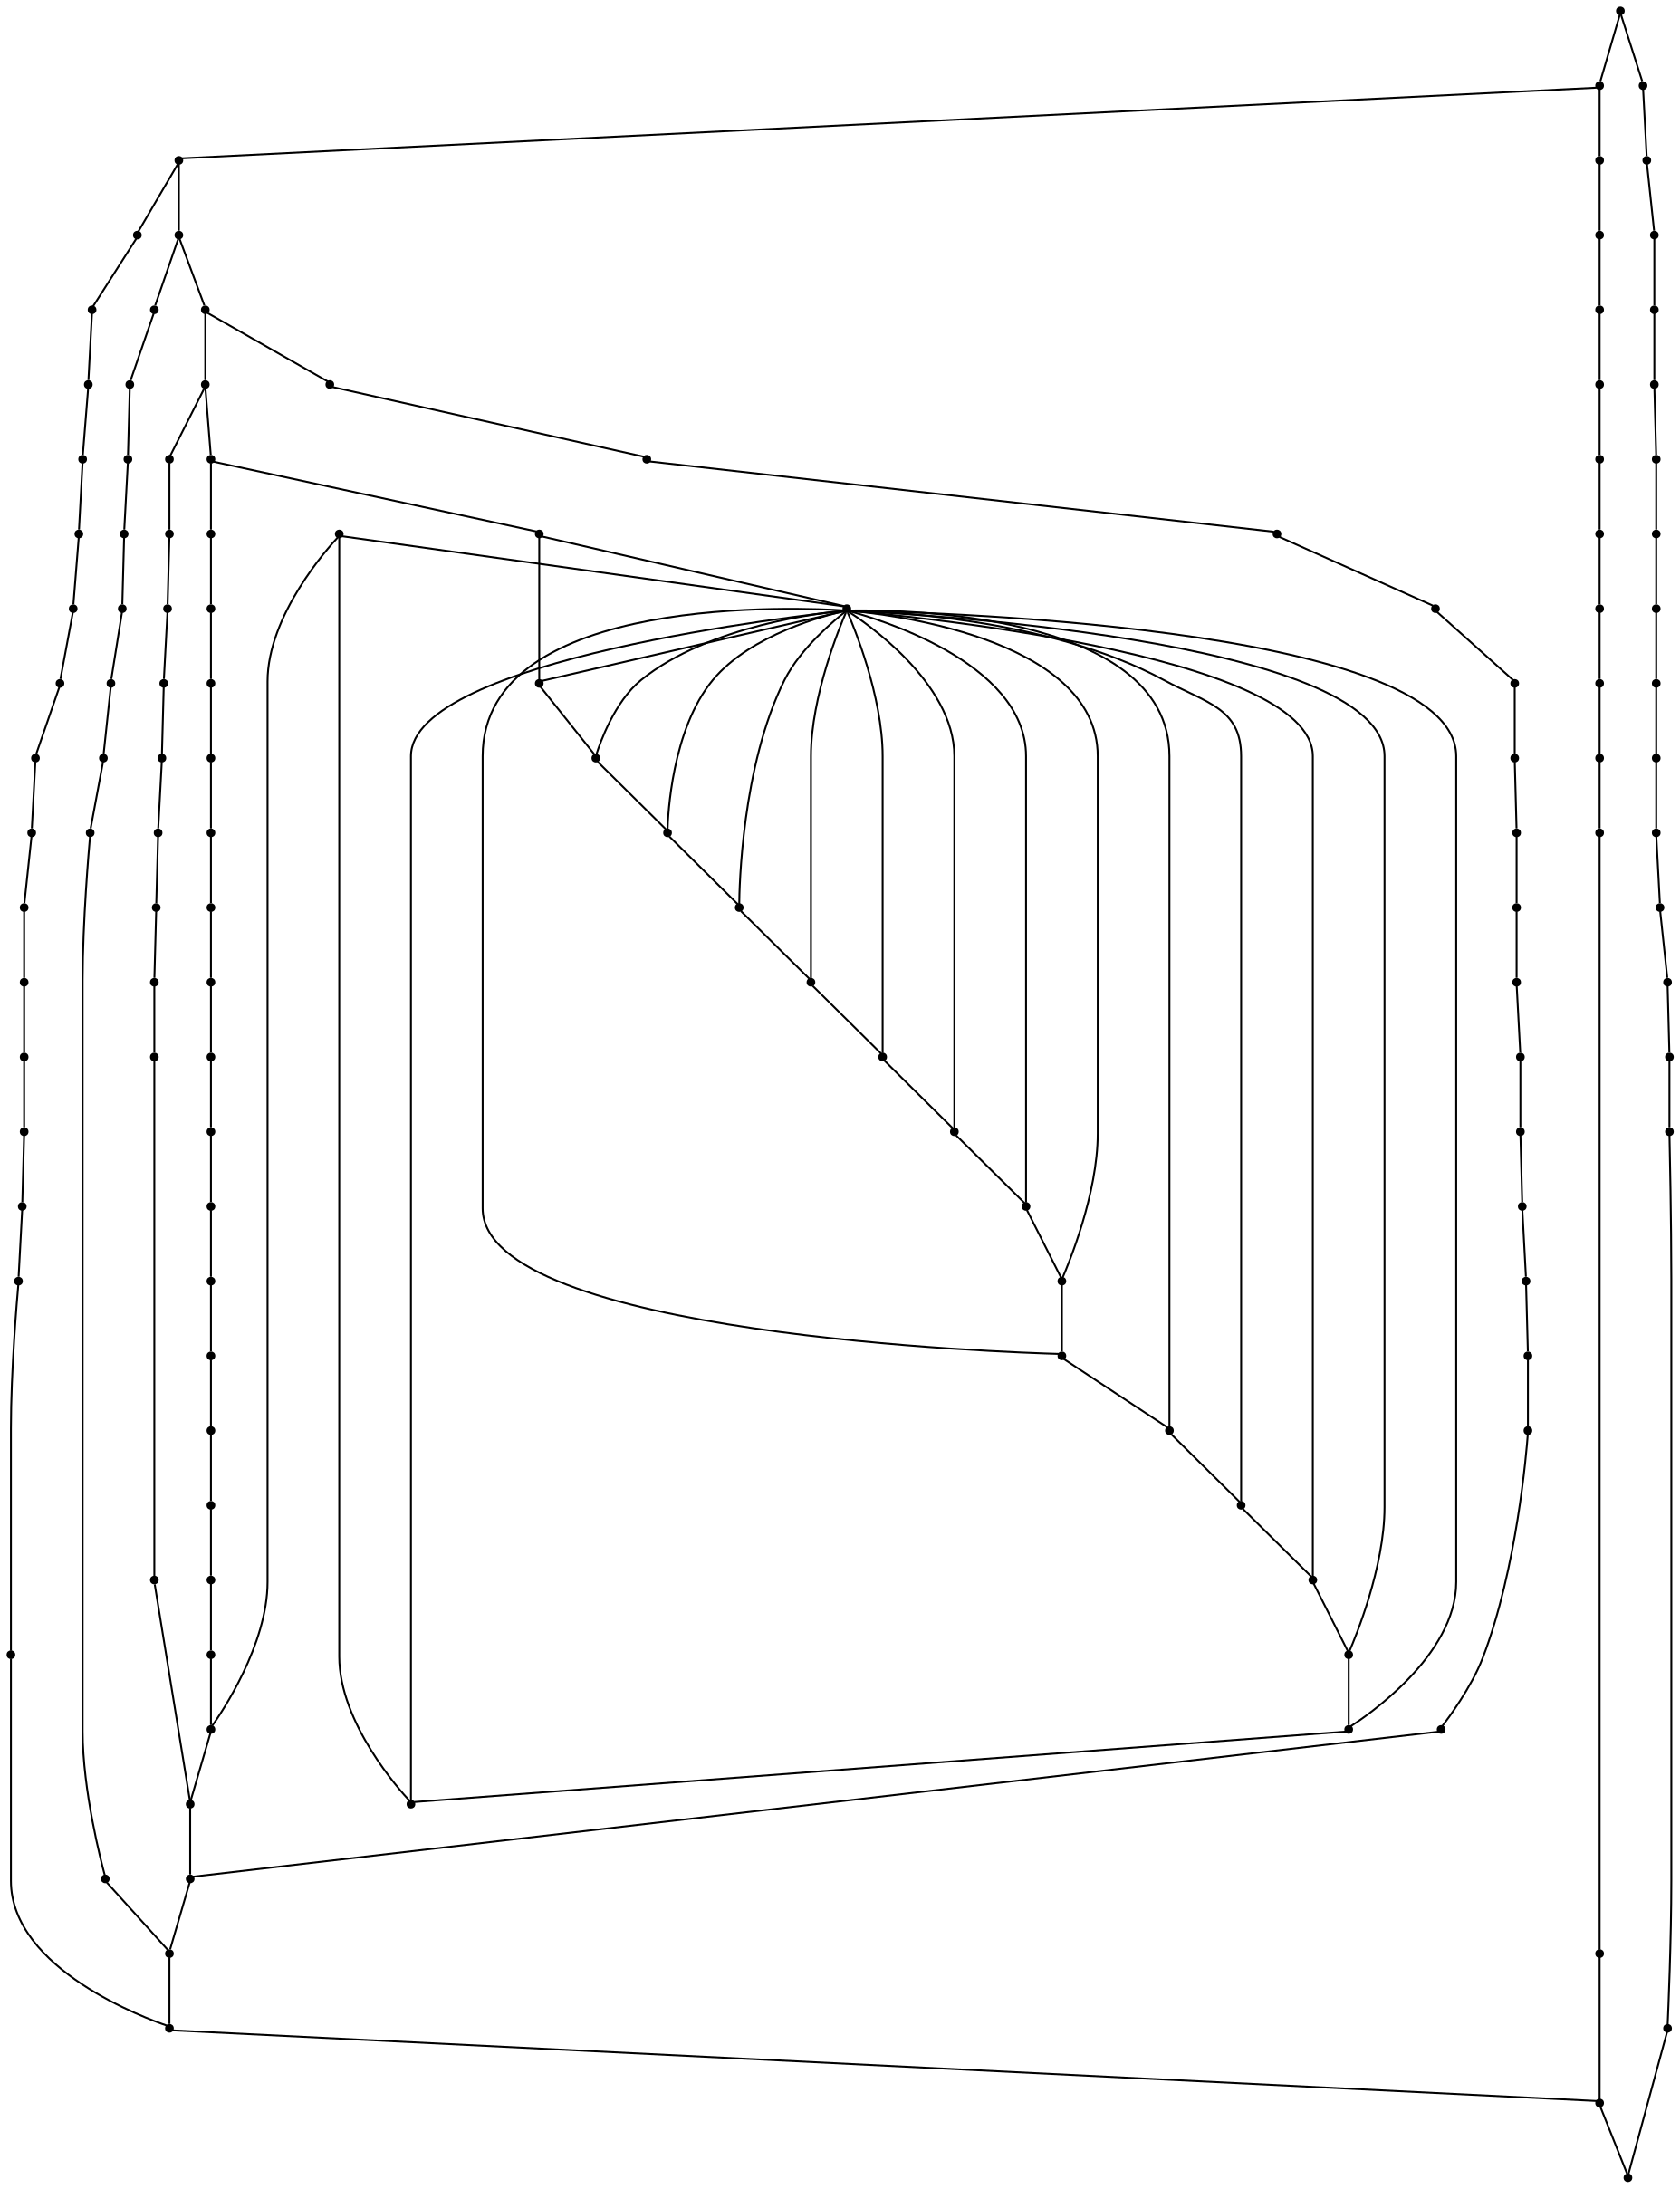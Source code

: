 graph {
  node [shape=point,comment="{\"directed\":false,\"doi\":\"10.1007/978-3-319-73915-1_25\",\"figure\":\"2 (1)\"}"]

  v0 [pos="870.7772643154858,570.3255971241092"]
  v1 [pos="561.1112719777685,609.0333836938502"]
  v2 [pos="870.7772643154858,338.0779397879969"]
  v3 [pos="870.7772643154858,299.369266965546"]
  v4 [pos="870.7772643154858,376.7889891984323"]
  v5 [pos="870.7772643154858,415.494530329693"]
  v6 [pos="870.7772643154858,454.20439542036354"]
  v7 [pos="870.7772643154858,492.9142605110342"]
  v8 [pos="870.7772643154858,531.6200559928484"]
  v9 [pos="831.8970801403682,338.4499751632478"]
  v10 [pos="831.8970801403682,415.8653734367243"]
  v11 [pos="831.8970801403682,493.28406237048694"]
  v12 [pos="793.1878534262314,338.4499751632478"]
  v13 [pos="793.1878534262314,415.8653734367243"]
  v14 [pos="793.1878534262314,493.28406237048694"]
  v15 [pos="793.360782128161,570.3255971241092"]
  v16 [pos="754.4795805383602,338.4499751632478"]
  v17 [pos="754.4795805383602,415.8653734367243"]
  v18 [pos="715.7713076504889,338.4499751632478"]
  v19 [pos="715.9442363524182,570.3255971241092"]
  v20 [pos="677.0620014508299,338.4499751632478"]
  v21 [pos="677.4152192140374,493.1767502822662"]
  v22 [pos="638.3548254631639,338.4499751632478"]
  v23 [pos="638.5256875415182,570.3255971241092"]
  v24 [pos="599.6444859517175,338.4499751632478"]
  v25 [pos="561.1112719777685,570.3255971241092"]
  v26 [pos="599.8174146536469,570.3255971241092"]
  v27 [pos="754.6525410344984,570.3255971241092"]
  v28 [pos="522.4009404148743,570.3255971241092"]
  v29 [pos="677.2338968409719,570.3255971241092"]
  v30 [pos="832.0689914276145,570.3255971241092"]
  v31 [pos="406.2740869218941,570.3255971241092"]
  v32 [pos="328.8565634742294,570.3255971241092"]
  v33 [pos="251.4400494926957,570.3255971241092"]
  v34 [pos="483.6906009034278,570.3255971241092"]
  v35 [pos="444.98026139198134,570.3255971241092"]
  v36 [pos="367.5669029856758,570.3255971241092"]
  v37 [pos="290.14518270244315,570.3255971241092"]
  v38 [pos="212.72972587835366,570.3255971241092"]
  v39 [pos="212.72972587835363,531.6200559928484"]
  v40 [pos="212.72972587835366,492.9142605110342"]
  v41 [pos="212.72972587835366,454.2043954203636"]
  v42 [pos="212.72972587835366,415.494530329693"]
  v43 [pos="212.72972587835363,376.7889891984323"]
  v44 [pos="212.72972587835366,338.0779397879969"]
  v45 [pos="212.72972587835366,299.369266965546"]
  v46 [pos="832.0689914276145,299.369266965546"]
  v47 [pos="793.3607821281608,299.369266965546"]
  v48 [pos="754.6525410344984,299.369266965546"]
  v49 [pos="715.9442363524182,299.369266965546"]
  v50 [pos="677.2338968409719,299.369266965546"]
  v51 [pos="638.5256875415182,299.369266965546"]
  v52 [pos="599.817414653647,299.369266965546"]
  v53 [pos="561.1112719777685,299.369266965546"]
  v54 [pos="522.4009404148743,299.369266965546"]
  v55 [pos="483.6906009034278,299.369266965546"]
  v56 [pos="444.98026139198134,299.369266965546"]
  v57 [pos="406.2740869218941,299.369266965546"]
  v58 [pos="367.5669029856758,299.369266965546"]
  v59 [pos="328.8565634742294,299.369266965546"]
  v60 [pos="290.14518270244315,299.369266965546"]
  v61 [pos="251.4400494926957,299.369266965546"]
  v62 [pos="561.1112719777685,338.0779397879969"]
  v63 [pos="328.85656347422946,338.0779397879969"]
  v64 [pos="289.97267527378096,338.61039087797053"]
  v65 [pos="251.2675261669291,338.61039087797053"]
  v66 [pos="831.8970801403682,377.16087355304205"]
  v67 [pos="793.3607821281608,376.7889891984323"]
  v68 [pos="754.6525410344984,376.7889891984323"]
  v69 [pos="715.9442363524182,376.7889891984323"]
  v70 [pos="677.2338968409719,376.7889891984323"]
  v71 [pos="638.5256875415182,376.7889891984323"]
  v72 [pos="599.817414653647,376.7889891984323"]
  v73 [pos="561.1112719777685,376.7889891984323"]
  v74 [pos="522.4009404148743,376.7889891984323"]
  v75 [pos="483.6906009034278,376.7889891984323"]
  v76 [pos="444.98026139198134,376.7889891984323"]
  v77 [pos="406.2740869218941,376.7889891984323"]
  v78 [pos="367.5669029856759,376.7889891984323"]
  v79 [pos="328.8565634742294,376.7889891984323"]
  v80 [pos="290.14518270244315,376.7889891984323"]
  v81 [pos="251.27857465450407,377.1430451689313"]
  v82 [pos="715.9442363524183,415.494530329693"]
  v83 [pos="406.2740869218941,415.494530329693"]
  v84 [pos="367.3914307470385,416.02595606899786"]
  v85 [pos="328.6800579238045,416.02595606899786"]
  v86 [pos="289.9739152479261,416.02595606899786"]
  v87 [pos="251.26669951749898,416.02595606899786"]
  v88 [pos="831.8970801403682,454.57523852739484"]
  v89 [pos="793.3607821281608,454.2043954203636"]
  v90 [pos="754.6525410344984,454.20439542036354"]
  v91 [pos="715.9442363524182,454.20439542036354"]
  v92 [pos="677.2338968409719,454.20439542036354"]
  v93 [pos="638.5256875415182,454.20439542036354"]
  v94 [pos="599.817414653647,454.20439542036354"]
  v95 [pos="561.1112719777685,454.20439542036354"]
  v96 [pos="522.4009404148743,454.2043954203636"]
  v97 [pos="483.6906009034278,454.20439542036354"]
  v98 [pos="444.98026139198134,454.20439542036354"]
  v99 [pos="406.2740869218941,454.20439542036354"]
  v100 [pos="367.5669029856759,454.2043954203636"]
  v101 [pos="328.8565634742294,454.2043954203636"]
  v102 [pos="290.1451827024431,454.2043954203636"]
  v103 [pos="251.27857465450407,454.55870574141613"]
  v104 [pos="754.6525410344984,492.9142605110342"]
  v105 [pos="444.98026139198134,492.9142605110342"]
  v106 [pos="406.1005302843399,493.44449398211935"]
  v107 [pos="367.392273293573,493.44449398211935"]
  v108 [pos="328.67881794965933,493.44449398211935"]
  v109 [pos="289.97267527378096,493.44449398211935"]
  v110 [pos="251.26231986523004,493.44449398211935"]
  v111 [pos="831.8970801403682,531.994968708736"]
  v112 [pos="793.3607821281608,531.6200559928484"]
  v113 [pos="754.6525410344984,531.6200559928484"]
  v114 [pos="715.9442363524183,531.6200559928484"]
  v115 [pos="677.2338968409719,531.6200559928484"]
  v116 [pos="638.5256875415183,531.6200559928484"]
  v117 [pos="599.817414653647,531.6200559928484"]
  v118 [pos="561.1112719777685,531.6200559928484"]
  v119 [pos="522.4009404148743,531.6200559928484"]
  v120 [pos="483.6906009034279,531.6200559928484"]
  v121 [pos="444.98026139198134,531.6200559928484"]
  v122 [pos="406.2740869218941,531.6200559928484"]
  v123 [pos="367.5669029856759,531.6200559928484"]
  v124 [pos="328.85656347422946,531.6200559928484"]
  v125 [pos="290.1451827024431,531.6200559928484"]
  v126 [pos="251.27857465450407,531.9741119633475"]

  v0 -- v1 [id="-1",pos="870.7772643154858,570.3255971241092 561.1112719777685,609.0333836938502 561.1112719777685,609.0333836938502 561.1112719777685,609.0333836938502"]
  v38 -- v33 [id="-5",pos="212.72972587835366,570.3255971241092 251.4400494926957,570.3255971241092 251.4400494926957,570.3255971241092 251.4400494926957,570.3255971241092"]
  v33 -- v37 [id="-6",pos="251.4400494926957,570.3255971241092 290.14518270244315,570.3255971241092 290.14518270244315,570.3255971241092 290.14518270244315,570.3255971241092"]
  v37 -- v32 [id="-7",pos="290.14518270244315,570.3255971241092 328.8565634742294,570.3255971241092 328.8565634742294,570.3255971241092 328.8565634742294,570.3255971241092"]
  v32 -- v36 [id="-8",pos="328.8565634742294,570.3255971241092 367.5669029856758,570.3255971241092 367.5669029856758,570.3255971241092 367.5669029856758,570.3255971241092"]
  v36 -- v31 [id="-9",pos="367.5669029856758,570.3255971241092 406.2740869218941,570.3255971241092 406.2740869218941,570.3255971241092 406.2740869218941,570.3255971241092"]
  v31 -- v35 [id="-10",pos="406.2740869218941,570.3255971241092 444.98026139198134,570.3255971241092 444.98026139198134,570.3255971241092 444.98026139198134,570.3255971241092"]
  v35 -- v34 [id="-11",pos="444.98026139198134,570.3255971241092 483.6906009034278,570.3255971241092 483.6906009034278,570.3255971241092 483.6906009034278,570.3255971241092"]
  v34 -- v28 [id="-12",pos="483.6906009034278,570.3255971241092 522.4009404148743,570.3255971241092 522.4009404148743,570.3255971241092 522.4009404148743,570.3255971241092"]
  v28 -- v25 [id="-13",pos="522.4009404148743,570.3255971241092 561.1112719777685,570.3255971241092 561.1112719777685,570.3255971241092 561.1112719777685,570.3255971241092"]
  v25 -- v26 [id="-14",pos="561.1112719777685,570.3255971241092 599.8174146536469,570.3255971241092 599.8174146536469,570.3255971241092 599.8174146536469,570.3255971241092"]
  v26 -- v23 [id="-15",pos="599.8174146536469,570.3255971241092 638.5256875415182,570.3255971241092 638.5256875415182,570.3255971241092 638.5256875415182,570.3255971241092"]
  v23 -- v29 [id="-16",pos="638.5256875415182,570.3255971241092 677.2338968409719,570.3255971241092 677.2338968409719,570.3255971241092 677.2338968409719,570.3255971241092"]
  v29 -- v19 [id="-17",pos="677.2338968409719,570.3255971241092 715.9442363524182,570.3255971241092 715.9442363524182,570.3255971241092 715.9442363524182,570.3255971241092"]
  v19 -- v27 [id="-18",pos="715.9442363524182,570.3255971241092 754.6525410344984,570.3255971241092 754.6525410344984,570.3255971241092 754.6525410344984,570.3255971241092"]
  v27 -- v15 [id="-19",pos="754.6525410344984,570.3255971241092 793.360782128161,570.3255971241092 793.360782128161,570.3255971241092 793.360782128161,570.3255971241092"]
  v15 -- v30 [id="-20",pos="793.360782128161,570.3255971241092 832.0689914276145,570.3255971241092 832.0689914276145,570.3255971241092 832.0689914276145,570.3255971241092"]
  v30 -- v0 [id="-21",pos="832.0689914276145,570.3255971241092 870.7772643154858,570.3255971241092 870.7772643154858,570.3255971241092 870.7772643154858,570.3255971241092"]
  v39 -- v126 [id="-24",pos="212.72972587835363,531.6200559928484 251.27857465450407,531.9741119633475 251.27857465450407,531.9741119633475 251.27857465450407,531.9741119633475"]
  v126 -- v125 [id="-25",pos="251.27857465450407,531.9741119633475 290.1451827024431,531.6200559928484 290.1451827024431,531.6200559928484 290.1451827024431,531.6200559928484"]
  v125 -- v124 [id="-26",pos="290.1451827024431,531.6200559928484 328.85656347422946,531.6200559928484 328.85656347422946,531.6200559928484 328.85656347422946,531.6200559928484"]
  v124 -- v123 [id="-27",pos="328.85656347422946,531.6200559928484 367.5669029856759,531.6200559928484 367.5669029856759,531.6200559928484 367.5669029856759,531.6200559928484"]
  v123 -- v122 [id="-28",pos="367.5669029856759,531.6200559928484 406.2740869218941,531.6200559928484 406.2740869218941,531.6200559928484 406.2740869218941,531.6200559928484"]
  v122 -- v121 [id="-29",pos="406.2740869218941,531.6200559928484 444.98026139198134,531.6200559928484 444.98026139198134,531.6200559928484 444.98026139198134,531.6200559928484"]
  v121 -- v120 [id="-30",pos="444.98026139198134,531.6200559928484 483.6906009034279,531.6200559928484 483.6906009034279,531.6200559928484 483.6906009034279,531.6200559928484"]
  v120 -- v119 [id="-31",pos="483.6906009034279,531.6200559928484 522.4009404148743,531.6200559928484 522.4009404148743,531.6200559928484 522.4009404148743,531.6200559928484"]
  v119 -- v118 [id="-32",pos="522.4009404148743,531.6200559928484 561.1112719777685,531.6200559928484 561.1112719777685,531.6200559928484 561.1112719777685,531.6200559928484"]
  v118 -- v117 [id="-33",pos="561.1112719777685,531.6200559928484 599.817414653647,531.6200559928484 599.817414653647,531.6200559928484 599.817414653647,531.6200559928484"]
  v117 -- v116 [id="-34",pos="599.817414653647,531.6200559928484 638.5256875415183,531.6200559928484 638.5256875415183,531.6200559928484 638.5256875415183,531.6200559928484"]
  v116 -- v115 [id="-35",pos="638.5256875415183,531.6200559928484 677.2338968409719,531.6200559928484 677.2338968409719,531.6200559928484 677.2338968409719,531.6200559928484"]
  v115 -- v114 [id="-36",pos="677.2338968409719,531.6200559928484 715.9442363524183,531.6200559928484 715.9442363524183,531.6200559928484 715.9442363524183,531.6200559928484"]
  v114 -- v113 [id="-37",pos="715.9442363524183,531.6200559928484 754.6525410344984,531.6200559928484 754.6525410344984,531.6200559928484 754.6525410344984,531.6200559928484"]
  v113 -- v112 [id="-38",pos="754.6525410344984,531.6200559928484 793.3607821281608,531.6200559928484 793.3607821281608,531.6200559928484 793.3607821281608,531.6200559928484"]
  v112 -- v111 [id="-39",pos="793.3607821281608,531.6200559928484 831.8970801403682,531.994968708736 831.8970801403682,531.994968708736 831.8970801403682,531.994968708736"]
  v111 -- v8 [id="-40",pos="831.8970801403682,531.994968708736 870.7772643154858,531.6200559928484 870.7772643154858,531.6200559928484 870.7772643154858,531.6200559928484"]
  v40 -- v110 [id="-43",pos="212.72972587835366,492.9142605110342 251.26231986523004,493.44449398211935 251.26231986523004,493.44449398211935 251.26231986523004,493.44449398211935"]
  v110 -- v109 [id="-44",pos="251.26231986523004,493.44449398211935 289.97267527378096,493.44449398211935 289.97267527378096,493.44449398211935 289.97267527378096,493.44449398211935"]
  v109 -- v108 [id="-45",pos="289.97267527378096,493.44449398211935 328.67881794965933,493.44449398211935 328.67881794965933,493.44449398211935 328.67881794965933,493.44449398211935"]
  v108 -- v107 [id="-46",pos="328.67881794965933,493.44449398211935 367.392273293573,493.44449398211935 367.392273293573,493.44449398211935 367.392273293573,493.44449398211935"]
  v107 -- v106 [id="-47",pos="367.392273293573,493.44449398211935 406.1005302843399,493.44449398211935 406.1005302843399,493.44449398211935 406.1005302843399,493.44449398211935"]
  v106 -- v105 [id="-48",pos="406.1005302843399,493.44449398211935 444.98026139198134,492.9142605110342 444.98026139198134,492.9142605110342 444.98026139198134,492.9142605110342"]
  v105 -- v21 [id="-49",pos="444.98026139198134,492.9142605110342 677.4152192140374,493.1767502822662 677.4152192140374,493.1767502822662 677.4152192140374,493.1767502822662"]
  v21 -- v104 [id="-50",pos="677.4152192140374,493.1767502822662 754.6525410344984,492.9142605110342 754.6525410344984,492.9142605110342 754.6525410344984,492.9142605110342"]
  v104 -- v14 [id="-51",pos="754.6525410344984,492.9142605110342 793.1878534262314,493.28406237048694 793.1878534262314,493.28406237048694 793.1878534262314,493.28406237048694"]
  v14 -- v11 [id="-52",pos="793.1878534262314,493.28406237048694 831.8970801403682,493.28406237048694 831.8970801403682,493.28406237048694 831.8970801403682,493.28406237048694"]
  v11 -- v7 [id="-53",pos="831.8970801403682,493.28406237048694 870.7772643154858,492.9142605110342 870.7772643154858,492.9142605110342 870.7772643154858,492.9142605110342"]
  v41 -- v103 [id="-56",pos="212.72972587835366,454.2043954203636 251.27857465450407,454.55870574141613 251.27857465450407,454.55870574141613 251.27857465450407,454.55870574141613"]
  v103 -- v102 [id="-57",pos="251.27857465450407,454.55870574141613 290.1451827024431,454.2043954203636 290.1451827024431,454.2043954203636 290.1451827024431,454.2043954203636"]
  v102 -- v101 [id="-58",pos="290.1451827024431,454.2043954203636 328.8565634742294,454.2043954203636 328.8565634742294,454.2043954203636 328.8565634742294,454.2043954203636"]
  v101 -- v100 [id="-59",pos="328.8565634742294,454.2043954203636 367.5669029856759,454.2043954203636 367.5669029856759,454.2043954203636 367.5669029856759,454.2043954203636"]
  v100 -- v99 [id="-60",pos="367.5669029856759,454.2043954203636 406.2740869218941,454.20439542036354 406.2740869218941,454.20439542036354 406.2740869218941,454.20439542036354"]
  v99 -- v98 [id="-61",pos="406.2740869218941,454.20439542036354 444.98026139198134,454.20439542036354 444.98026139198134,454.20439542036354 444.98026139198134,454.20439542036354"]
  v98 -- v97 [id="-62",pos="444.98026139198134,454.20439542036354 483.6906009034278,454.20439542036354 483.6906009034278,454.20439542036354 483.6906009034278,454.20439542036354"]
  v97 -- v96 [id="-63",pos="483.6906009034278,454.20439542036354 522.4009404148743,454.2043954203636 522.4009404148743,454.2043954203636 522.4009404148743,454.2043954203636"]
  v96 -- v95 [id="-64",pos="522.4009404148743,454.2043954203636 561.1112719777685,454.20439542036354 561.1112719777685,454.20439542036354 561.1112719777685,454.20439542036354"]
  v95 -- v94 [id="-65",pos="561.1112719777685,454.20439542036354 599.817414653647,454.20439542036354 599.817414653647,454.20439542036354 599.817414653647,454.20439542036354"]
  v94 -- v93 [id="-66",pos="599.817414653647,454.20439542036354 638.5256875415182,454.20439542036354 638.5256875415182,454.20439542036354 638.5256875415182,454.20439542036354"]
  v93 -- v92 [id="-67",pos="638.5256875415182,454.20439542036354 677.2338968409719,454.20439542036354 677.2338968409719,454.20439542036354 677.2338968409719,454.20439542036354"]
  v92 -- v91 [id="-68",pos="677.2338968409719,454.20439542036354 715.9442363524182,454.20439542036354 715.9442363524182,454.20439542036354 715.9442363524182,454.20439542036354"]
  v91 -- v90 [id="-69",pos="715.9442363524182,454.20439542036354 754.6525410344984,454.20439542036354 754.6525410344984,454.20439542036354 754.6525410344984,454.20439542036354"]
  v90 -- v89 [id="-70",pos="754.6525410344984,454.20439542036354 793.3607821281608,454.2043954203636 793.3607821281608,454.2043954203636 793.3607821281608,454.2043954203636"]
  v89 -- v88 [id="-71",pos="793.3607821281608,454.2043954203636 831.8970801403682,454.57523852739484 831.8970801403682,454.57523852739484 831.8970801403682,454.57523852739484"]
  v88 -- v6 [id="-72",pos="831.8970801403682,454.57523852739484 870.7772643154858,454.20439542036354 870.7772643154858,454.20439542036354 870.7772643154858,454.20439542036354"]
  v42 -- v87 [id="-75",pos="212.72972587835366,415.494530329693 251.26669951749898,416.02595606899786 251.26669951749898,416.02595606899786 251.26669951749898,416.02595606899786"]
  v87 -- v86 [id="-76",pos="251.26669951749898,416.02595606899786 289.9739152479261,416.02595606899786 289.9739152479261,416.02595606899786 289.9739152479261,416.02595606899786"]
  v86 -- v85 [id="-77",pos="289.9739152479261,416.02595606899786 328.6800579238045,416.02595606899786 328.6800579238045,416.02595606899786 328.6800579238045,416.02595606899786"]
  v85 -- v84 [id="-78",pos="328.6800579238045,416.02595606899786 367.3914307470385,416.02595606899786 367.3914307470385,416.02595606899786 367.3914307470385,416.02595606899786"]
  v84 -- v83 [id="-79",pos="367.3914307470385,416.02595606899786 406.2740869218941,415.494530329693 406.2740869218941,415.494530329693 406.2740869218941,415.494530329693"]
  v83 -- v82 [id="-80",pos="406.2740869218941,415.494530329693 715.9442363524183,415.494530329693 715.9442363524183,415.494530329693 715.9442363524183,415.494530329693"]
  v82 -- v17 [id="-81",pos="715.9442363524183,415.494530329693 754.4795805383602,415.8653734367243 754.4795805383602,415.8653734367243 754.4795805383602,415.8653734367243"]
  v17 -- v13 [id="-82",pos="754.4795805383602,415.8653734367243 793.1878534262314,415.8653734367243 793.1878534262314,415.8653734367243 793.1878534262314,415.8653734367243"]
  v13 -- v10 [id="-83",pos="793.1878534262314,415.8653734367243 831.8970801403682,415.8653734367243 831.8970801403682,415.8653734367243 831.8970801403682,415.8653734367243"]
  v10 -- v5 [id="-84",pos="831.8970801403682,415.8653734367243 870.7772643154858,415.494530329693 870.7772643154858,415.494530329693 870.7772643154858,415.494530329693"]
  v43 -- v81 [id="-87",pos="212.72972587835363,376.7889891984323 251.27857465450407,377.1430451689313 251.27857465450407,377.1430451689313 251.27857465450407,377.1430451689313"]
  v81 -- v80 [id="-88",pos="251.27857465450407,377.1430451689313 290.14518270244315,376.7889891984323 290.14518270244315,376.7889891984323 290.14518270244315,376.7889891984323"]
  v80 -- v79 [id="-89",pos="290.14518270244315,376.7889891984323 328.8565634742294,376.7889891984323 328.8565634742294,376.7889891984323 328.8565634742294,376.7889891984323"]
  v79 -- v78 [id="-90",pos="328.8565634742294,376.7889891984323 367.5669029856759,376.7889891984323 367.5669029856759,376.7889891984323 367.5669029856759,376.7889891984323"]
  v78 -- v77 [id="-91",pos="367.5669029856759,376.7889891984323 406.2740869218941,376.7889891984323 406.2740869218941,376.7889891984323 406.2740869218941,376.7889891984323"]
  v77 -- v76 [id="-92",pos="406.2740869218941,376.7889891984323 444.98026139198134,376.7889891984323 444.98026139198134,376.7889891984323 444.98026139198134,376.7889891984323"]
  v76 -- v75 [id="-93",pos="444.98026139198134,376.7889891984323 483.6906009034278,376.7889891984323 483.6906009034278,376.7889891984323 483.6906009034278,376.7889891984323"]
  v75 -- v74 [id="-94",pos="483.6906009034278,376.7889891984323 522.4009404148743,376.7889891984323 522.4009404148743,376.7889891984323 522.4009404148743,376.7889891984323"]
  v74 -- v73 [id="-95",pos="522.4009404148743,376.7889891984323 561.1112719777685,376.7889891984323 561.1112719777685,376.7889891984323 561.1112719777685,376.7889891984323"]
  v73 -- v72 [id="-96",pos="561.1112719777685,376.7889891984323 599.817414653647,376.7889891984323 599.817414653647,376.7889891984323 599.817414653647,376.7889891984323"]
  v72 -- v71 [id="-97",pos="599.817414653647,376.7889891984323 638.5256875415182,376.7889891984323 638.5256875415182,376.7889891984323 638.5256875415182,376.7889891984323"]
  v71 -- v70 [id="-98",pos="638.5256875415182,376.7889891984323 677.2338968409719,376.7889891984323 677.2338968409719,376.7889891984323 677.2338968409719,376.7889891984323"]
  v70 -- v69 [id="-99",pos="677.2338968409719,376.7889891984323 715.9442363524182,376.7889891984323 715.9442363524182,376.7889891984323 715.9442363524182,376.7889891984323"]
  v69 -- v68 [id="-100",pos="715.9442363524182,376.7889891984323 754.6525410344984,376.7889891984323 754.6525410344984,376.7889891984323 754.6525410344984,376.7889891984323"]
  v68 -- v67 [id="-101",pos="754.6525410344984,376.7889891984323 793.3607821281608,376.7889891984323 793.3607821281608,376.7889891984323 793.3607821281608,376.7889891984323"]
  v67 -- v66 [id="-102",pos="793.3607821281608,376.7889891984323 831.8970801403682,377.16087355304205 831.8970801403682,377.16087355304205 831.8970801403682,377.16087355304205"]
  v66 -- v4 [id="-103",pos="831.8970801403682,377.16087355304205 870.7772643154858,376.7889891984323 870.7772643154858,376.7889891984323 870.7772643154858,376.7889891984323"]
  v44 -- v65 [id="-106",pos="212.72972587835366,338.0779397879969 251.2675261669291,338.61039087797053 251.2675261669291,338.61039087797053 251.2675261669291,338.61039087797053"]
  v65 -- v64 [id="-107",pos="251.2675261669291,338.61039087797053 289.97267527378096,338.61039087797053 289.97267527378096,338.61039087797053 289.97267527378096,338.61039087797053"]
  v64 -- v63 [id="-108",pos="289.97267527378096,338.61039087797053 328.85656347422946,338.0779397879969 328.85656347422946,338.0779397879969 328.85656347422946,338.0779397879969"]
  v63 -- v62 [id="-109",pos="328.85656347422946,338.0779397879969 561.1112719777685,338.0779397879969 561.1112719777685,338.0779397879969 561.1112719777685,338.0779397879969"]
  v62 -- v24 [id="-110",pos="561.1112719777685,338.0779397879969 599.6444859517175,338.4499751632478 599.6444859517175,338.4499751632478 599.6444859517175,338.4499751632478"]
  v24 -- v22 [id="-111",pos="599.6444859517175,338.4499751632478 638.3548254631639,338.4499751632478 638.3548254631639,338.4499751632478 638.3548254631639,338.4499751632478"]
  v22 -- v20 [id="-112",pos="638.3548254631639,338.4499751632478 677.0620014508299,338.4499751632478 677.0620014508299,338.4499751632478 677.0620014508299,338.4499751632478"]
  v20 -- v18 [id="-113",pos="677.0620014508299,338.4499751632478 715.7713076504889,338.4499751632478 715.7713076504889,338.4499751632478 715.7713076504889,338.4499751632478"]
  v18 -- v16 [id="-114",pos="715.7713076504889,338.4499751632478 754.4795805383602,338.4499751632478 754.4795805383602,338.4499751632478 754.4795805383602,338.4499751632478"]
  v16 -- v12 [id="-115",pos="754.4795805383602,338.4499751632478 793.1878534262314,338.4499751632478 793.1878534262314,338.4499751632478 793.1878534262314,338.4499751632478"]
  v12 -- v9 [id="-116",pos="793.1878534262314,338.4499751632478 831.8970801403682,338.4499751632478 831.8970801403682,338.4499751632478 831.8970801403682,338.4499751632478"]
  v9 -- v2 [id="-117",pos="831.8970801403682,338.4499751632478 870.7772643154858,338.0779397879969 870.7772643154858,338.0779397879969 870.7772643154858,338.0779397879969"]
  v45 -- v61 [id="-120",pos="212.72972587835366,299.369266965546 251.4400494926957,299.369266965546 251.4400494926957,299.369266965546 251.4400494926957,299.369266965546"]
  v61 -- v60 [id="-121",pos="251.4400494926957,299.369266965546 290.14518270244315,299.369266965546 290.14518270244315,299.369266965546 290.14518270244315,299.369266965546"]
  v60 -- v59 [id="-122",pos="290.14518270244315,299.369266965546 328.8565634742294,299.369266965546 328.8565634742294,299.369266965546 328.8565634742294,299.369266965546"]
  v59 -- v58 [id="-123",pos="328.8565634742294,299.369266965546 367.5669029856758,299.369266965546 367.5669029856758,299.369266965546 367.5669029856758,299.369266965546"]
  v58 -- v57 [id="-124",pos="367.5669029856758,299.369266965546 406.2740869218941,299.369266965546 406.2740869218941,299.369266965546 406.2740869218941,299.369266965546"]
  v57 -- v56 [id="-125",pos="406.2740869218941,299.369266965546 444.98026139198134,299.369266965546 444.98026139198134,299.369266965546 444.98026139198134,299.369266965546"]
  v56 -- v55 [id="-126",pos="444.98026139198134,299.369266965546 483.6906009034278,299.369266965546 483.6906009034278,299.369266965546 483.6906009034278,299.369266965546"]
  v55 -- v54 [id="-127",pos="483.6906009034278,299.369266965546 522.4009404148743,299.369266965546 522.4009404148743,299.369266965546 522.4009404148743,299.369266965546"]
  v54 -- v53 [id="-128",pos="522.4009404148743,299.369266965546 561.1112719777685,299.369266965546 561.1112719777685,299.369266965546 561.1112719777685,299.369266965546"]
  v53 -- v52 [id="-129",pos="561.1112719777685,299.369266965546 599.817414653647,299.369266965546 599.817414653647,299.369266965546 599.817414653647,299.369266965546"]
  v52 -- v51 [id="-130",pos="599.817414653647,299.369266965546 638.5256875415182,299.369266965546 638.5256875415182,299.369266965546 638.5256875415182,299.369266965546"]
  v51 -- v50 [id="-131",pos="638.5256875415182,299.369266965546 677.2338968409719,299.369266965546 677.2338968409719,299.369266965546 677.2338968409719,299.369266965546"]
  v50 -- v49 [id="-132",pos="677.2338968409719,299.369266965546 715.9442363524182,299.369266965546 715.9442363524182,299.369266965546 715.9442363524182,299.369266965546"]
  v49 -- v48 [id="-133",pos="715.9442363524182,299.369266965546 754.6525410344984,299.369266965546 754.6525410344984,299.369266965546 754.6525410344984,299.369266965546"]
  v48 -- v47 [id="-134",pos="754.6525410344984,299.369266965546 793.3607821281608,299.369266965546 793.3607821281608,299.369266965546 793.3607821281608,299.369266965546"]
  v47 -- v46 [id="-135",pos="793.3607821281608,299.369266965546 832.0689914276145,299.369266965546 832.0689914276145,299.369266965546 832.0689914276145,299.369266965546"]
  v46 -- v3 [id="-136",pos="832.0689914276145,299.369266965546 870.7772643154858,299.369266965546 870.7772643154858,299.369266965546 870.7772643154858,299.369266965546"]
  v38 -- v1 [id="-138",pos="212.72972587835366,570.3255971241092 561.1112719777685,609.0333836938502 561.1112719777685,609.0333836938502 561.1112719777685,609.0333836938502"]
  v45 -- v44 [id="-139",pos="212.72972587835366,299.369266965546 212.72972587835366,338.0779397879969 212.72972587835366,338.0779397879969 212.72972587835366,338.0779397879969"]
  v44 -- v43 [id="-140",pos="212.72972587835366,338.0779397879969 212.72972587835363,376.7889891984323 212.72972587835363,376.7889891984323 212.72972587835363,376.7889891984323"]
  v43 -- v42 [id="-141",pos="212.72972587835363,376.7889891984323 212.72972587835366,415.494530329693 212.72972587835366,415.494530329693 212.72972587835366,415.494530329693"]
  v42 -- v41 [id="-142",pos="212.72972587835366,415.494530329693 212.72972587835366,454.2043954203636 212.72972587835366,454.2043954203636 212.72972587835366,454.2043954203636"]
  v41 -- v40 [id="-143",pos="212.72972587835366,454.2043954203636 212.72972587835366,492.9142605110342 212.72972587835366,492.9142605110342 212.72972587835366,492.9142605110342"]
  v40 -- v39 [id="-144",pos="212.72972587835366,492.9142605110342 212.72972587835363,531.6200559928484 212.72972587835363,531.6200559928484 212.72972587835363,531.6200559928484"]
  v39 -- v38 [id="-145",pos="212.72972587835363,531.6200559928484 212.72972587835366,570.3255971241092 212.72972587835366,570.3255971241092 212.72972587835366,570.3255971241092"]
  v2 -- v3 [id="-154",pos="870.7772643154858,338.0779397879969 870.7772643154858,299.369266965546 870.7772643154858,299.369266965546 870.7772643154858,299.369266965546"]
  v4 -- v2 [id="-155",pos="870.7772643154858,376.7889891984323 870.7772643154858,338.0779397879969 870.7772643154858,338.0779397879969 870.7772643154858,338.0779397879969"]
  v5 -- v4 [id="-156",pos="870.7772643154858,415.494530329693 870.7772643154858,376.7889891984323 870.7772643154858,376.7889891984323 870.7772643154858,376.7889891984323"]
  v6 -- v5 [id="-157",pos="870.7772643154858,454.20439542036354 870.7772643154858,415.494530329693 870.7772643154858,415.494530329693 870.7772643154858,415.494530329693"]
  v7 -- v6 [id="-158",pos="870.7772643154858,492.9142605110342 870.7772643154858,454.20439542036354 870.7772643154858,454.20439542036354 870.7772643154858,454.20439542036354"]
  v8 -- v7 [id="-159",pos="870.7772643154858,531.6200559928484 870.7772643154858,492.9142605110342 870.7772643154858,492.9142605110342 870.7772643154858,492.9142605110342"]
  v0 -- v8 [id="-160",pos="870.7772643154858,570.3255971241092 870.7772643154858,531.6200559928484 870.7772643154858,531.6200559928484 870.7772643154858,531.6200559928484"]
  v37 -- v1 [id="-163",pos="290.14518270244315,570.3255971241092 561.1112719777685,609.0333836938502 561.1112719777685,609.0333836938502 561.1112719777685,609.0333836938502"]
  v36 -- v1 [id="-170",pos="367.5669029856758,570.3255971241092 561.1112719777685,609.0333836938502 561.1112719777685,609.0333836938502 561.1112719777685,609.0333836938502"]
  v35 -- v1 [id="-184",pos="444.98026139198134,570.3255971241092 561.1112719777685,609.0333836938502 561.1112719777685,609.0333836938502 561.1112719777685,609.0333836938502"]
  v15 -- v1 [id="-190",pos="793.360782128161,570.3255971241092 561.1112719777685,609.0333836938502 561.1112719777685,609.0333836938502 561.1112719777685,609.0333836938502"]
  v34 -- v1 [id="-196",pos="483.6906009034278,570.3255971241092 561.1112719777685,609.0333836938502 561.1112719777685,609.0333836938502 561.1112719777685,609.0333836938502"]
  v19 -- v1 [id="-208",pos="715.9442363524182,570.3255971241092 561.1112719777685,609.0333836938502 561.1112719777685,609.0333836938502 561.1112719777685,609.0333836938502"]
  v1 -- v33 [id="-214",pos="561.1112719777685,609.0333836938502 251.4400494926957,570.3255971241092 251.4400494926957,570.3255971241092 251.4400494926957,570.3255971241092"]
  v1 -- v32 [id="-215",pos="561.1112719777685,609.0333836938502 328.8565634742294,570.3255971241092 328.8565634742294,570.3255971241092 328.8565634742294,570.3255971241092"]
  v1 -- v31 [id="-216",pos="561.1112719777685,609.0333836938502 406.2740869218941,570.3255971241092 406.2740869218941,570.3255971241092 406.2740869218941,570.3255971241092"]
  v1 -- v30 [id="-217",pos="561.1112719777685,609.0333836938502 832.0689914276145,570.3255971241092 832.0689914276145,570.3255971241092 832.0689914276145,570.3255971241092"]
  v1 -- v29 [id="-218",pos="561.1112719777685,609.0333836938502 677.2338968409719,570.3255971241092 677.2338968409719,570.3255971241092 677.2338968409719,570.3255971241092"]
  v1 -- v28 [id="-219",pos="561.1112719777685,609.0333836938502 522.4009404148743,570.3255971241092 522.4009404148743,570.3255971241092 522.4009404148743,570.3255971241092"]
  v1 -- v27 [id="-220",pos="561.1112719777685,609.0333836938502 754.6525410344984,570.3255971241092 754.6525410344984,570.3255971241092 754.6525410344984,570.3255971241092"]
  v1 -- v26 [id="-221",pos="561.1112719777685,609.0333836938502 599.8174146536469,570.3255971241092 599.8174146536469,570.3255971241092 599.8174146536469,570.3255971241092"]
  v25 -- v1 [id="-222",pos="561.1112719777685,570.3255971241092 561.1112719777685,609.0333836938502 561.1112719777685,609.0333836938502 561.1112719777685,609.0333836938502"]
  v23 -- v1 [id="-234",pos="638.5256875415182,570.3255971241092 561.1112719777685,609.0333836938502 561.1112719777685,609.0333836938502 561.1112719777685,609.0333836938502"]
}